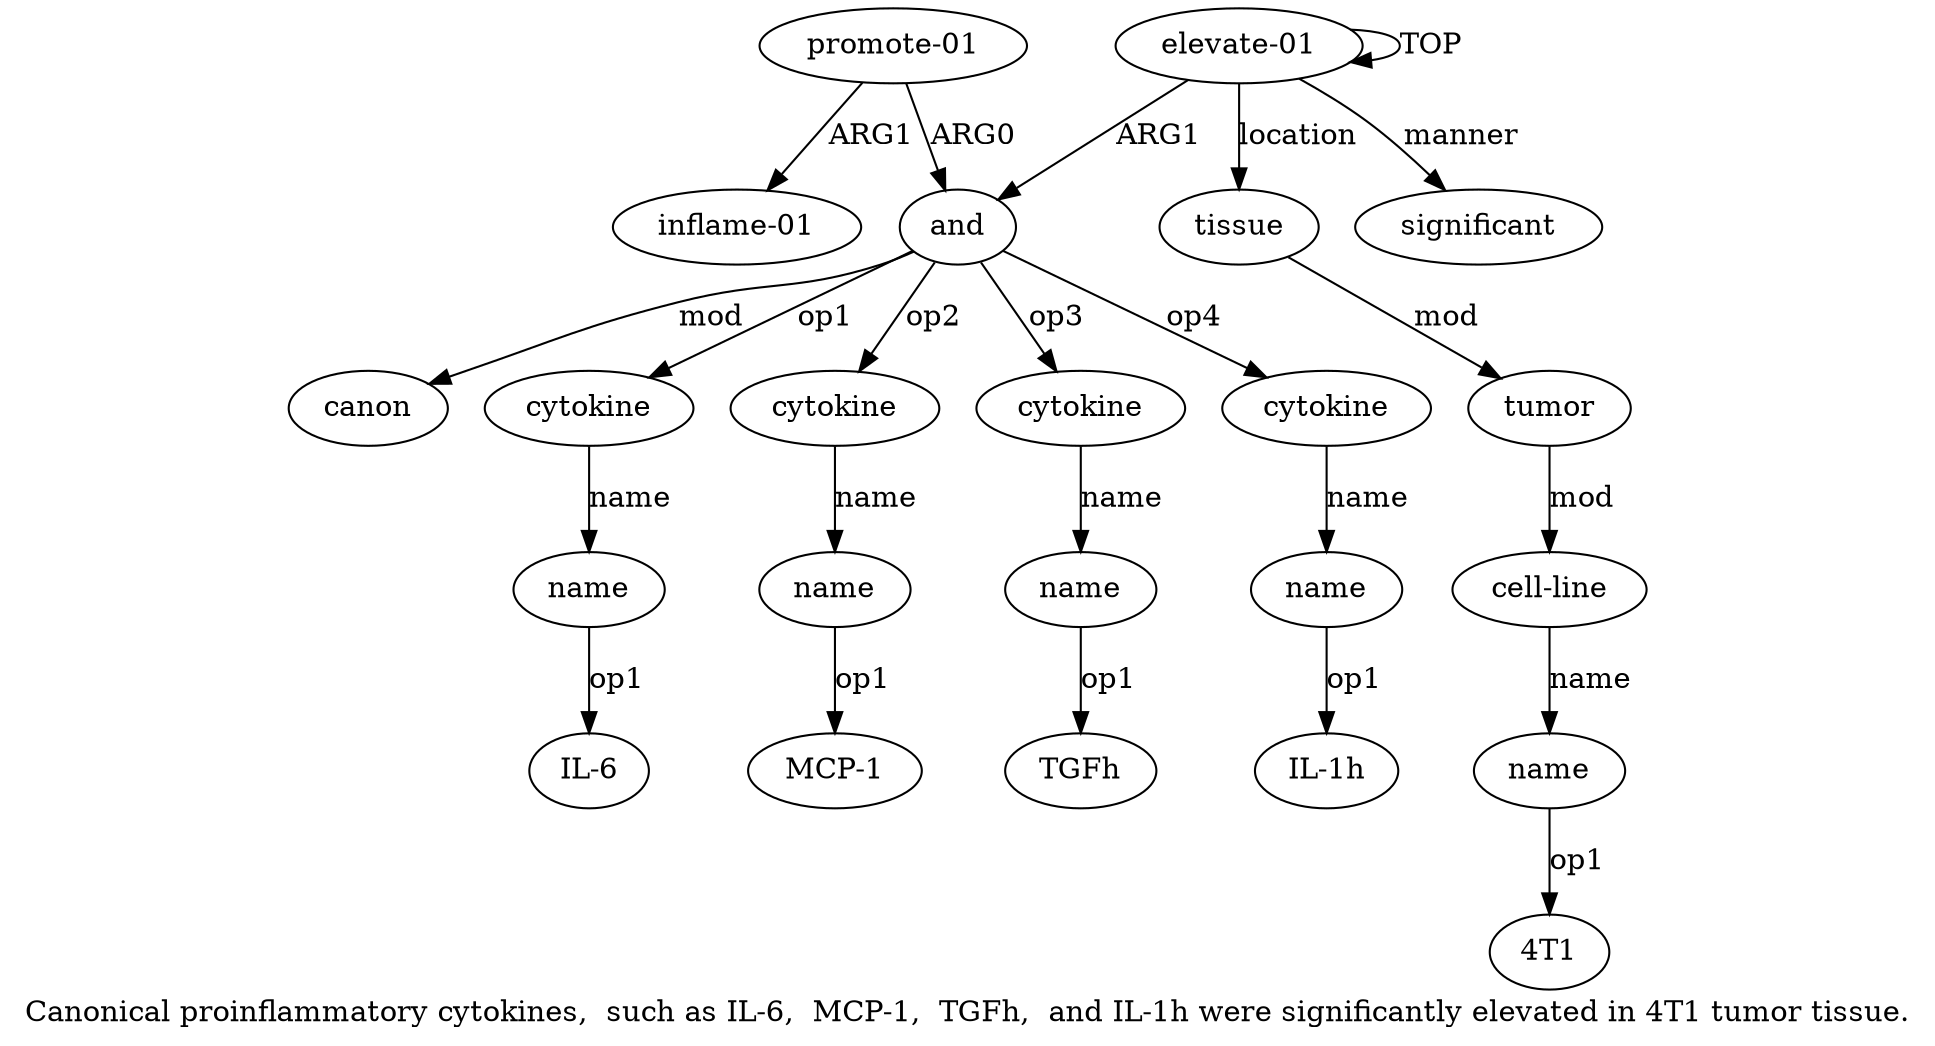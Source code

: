 digraph  {
	graph [label="Canonical proinflammatory cytokines,  such as IL-6,  MCP-1,  TGFh,  and IL-1h were significantly elevated in 4T1 tumor tissue."];
	node [label="\N"];
	"a7 TGFh"	 [color=black,
		gold_ind=-1,
		gold_label=TGFh,
		label=TGFh,
		test_ind=-1,
		test_label=TGFh];
	"a9 IL-1h"	 [color=black,
		gold_ind=-1,
		gold_label="IL-1h",
		label="IL-1h",
		test_ind=-1,
		test_label="IL-1h"];
	"a17 4T1"	 [color=black,
		gold_ind=-1,
		gold_label="4T1",
		label="4T1",
		test_ind=-1,
		test_label="4T1"];
	a15	 [color=black,
		gold_ind=15,
		gold_label=tumor,
		label=tumor,
		test_ind=15,
		test_label=tumor];
	a16	 [color=black,
		gold_ind=16,
		gold_label="cell-line",
		label="cell-line",
		test_ind=16,
		test_label="cell-line"];
	a15 -> a16 [key=0,
	color=black,
	gold_label=mod,
	label=mod,
	test_label=mod];
a14 [color=black,
	gold_ind=14,
	gold_label=tissue,
	label=tissue,
	test_ind=14,
	test_label=tissue];
a14 -> a15 [key=0,
color=black,
gold_label=mod,
label=mod,
test_label=mod];
a17 [color=black,
gold_ind=17,
gold_label=name,
label=name,
test_ind=17,
test_label=name];
a17 -> "a17 4T1" [key=0,
color=black,
gold_label=op1,
label=op1,
test_label=op1];
a16 -> a17 [key=0,
color=black,
gold_label=name,
label=name,
test_label=name];
a11 [color=black,
gold_ind=11,
gold_label="promote-01",
label="promote-01",
test_ind=11,
test_label="promote-01"];
a12 [color=black,
gold_ind=12,
gold_label="inflame-01",
label="inflame-01",
test_ind=12,
test_label="inflame-01"];
a11 -> a12 [key=0,
color=black,
gold_label=ARG1,
label=ARG1,
test_label=ARG1];
a1 [color=black,
gold_ind=1,
gold_label=and,
label=and,
test_ind=1,
test_label=and];
a11 -> a1 [key=0,
color=black,
gold_label=ARG0,
label=ARG0,
test_label=ARG0];
a10 [color=black,
gold_ind=10,
gold_label=canon,
label=canon,
test_ind=10,
test_label=canon];
a13 [color=black,
gold_ind=13,
gold_label=significant,
label=significant,
test_ind=13,
test_label=significant];
a1 -> a10 [key=0,
color=black,
gold_label=mod,
label=mod,
test_label=mod];
a2 [color=black,
gold_ind=2,
gold_label=cytokine,
label=cytokine,
test_ind=2,
test_label=cytokine];
a1 -> a2 [key=0,
color=black,
gold_label=op1,
label=op1,
test_label=op1];
a4 [color=black,
gold_ind=4,
gold_label=cytokine,
label=cytokine,
test_ind=4,
test_label=cytokine];
a1 -> a4 [key=0,
color=black,
gold_label=op2,
label=op2,
test_label=op2];
a6 [color=black,
gold_ind=6,
gold_label=cytokine,
label=cytokine,
test_ind=6,
test_label=cytokine];
a1 -> a6 [key=0,
color=black,
gold_label=op3,
label=op3,
test_label=op3];
a8 [color=black,
gold_ind=8,
gold_label=cytokine,
label=cytokine,
test_ind=8,
test_label=cytokine];
a1 -> a8 [key=0,
color=black,
gold_label=op4,
label=op4,
test_label=op4];
a0 [color=black,
gold_ind=0,
gold_label="elevate-01",
label="elevate-01",
test_ind=0,
test_label="elevate-01"];
a0 -> a14 [key=0,
color=black,
gold_label=location,
label=location,
test_label=location];
a0 -> a13 [key=0,
color=black,
gold_label=manner,
label=manner,
test_label=manner];
a0 -> a1 [key=0,
color=black,
gold_label=ARG1,
label=ARG1,
test_label=ARG1];
a0 -> a0 [key=0,
color=black,
gold_label=TOP,
label=TOP,
test_label=TOP];
a3 [color=black,
gold_ind=3,
gold_label=name,
label=name,
test_ind=3,
test_label=name];
"a3 IL-6" [color=black,
gold_ind=-1,
gold_label="IL-6",
label="IL-6",
test_ind=-1,
test_label="IL-6"];
a3 -> "a3 IL-6" [key=0,
color=black,
gold_label=op1,
label=op1,
test_label=op1];
a2 -> a3 [key=0,
color=black,
gold_label=name,
label=name,
test_label=name];
a5 [color=black,
gold_ind=5,
gold_label=name,
label=name,
test_ind=5,
test_label=name];
"a5 MCP-1" [color=black,
gold_ind=-1,
gold_label="MCP-1",
label="MCP-1",
test_ind=-1,
test_label="MCP-1"];
a5 -> "a5 MCP-1" [key=0,
color=black,
gold_label=op1,
label=op1,
test_label=op1];
a4 -> a5 [key=0,
color=black,
gold_label=name,
label=name,
test_label=name];
a7 [color=black,
gold_ind=7,
gold_label=name,
label=name,
test_ind=7,
test_label=name];
a7 -> "a7 TGFh" [key=0,
color=black,
gold_label=op1,
label=op1,
test_label=op1];
a6 -> a7 [key=0,
color=black,
gold_label=name,
label=name,
test_label=name];
a9 [color=black,
gold_ind=9,
gold_label=name,
label=name,
test_ind=9,
test_label=name];
a9 -> "a9 IL-1h" [key=0,
color=black,
gold_label=op1,
label=op1,
test_label=op1];
a8 -> a9 [key=0,
color=black,
gold_label=name,
label=name,
test_label=name];
}
